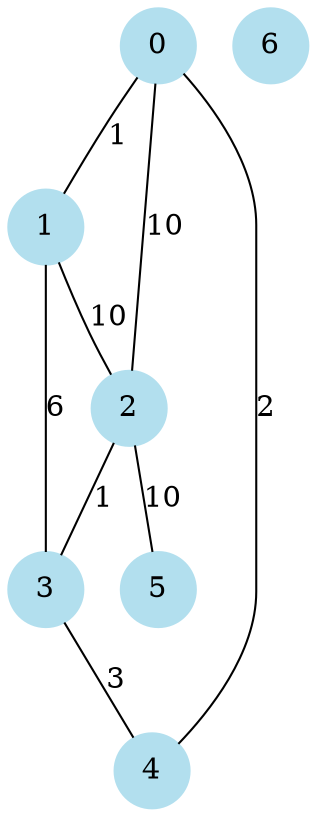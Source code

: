 graph G {
	node [color=lightblue2 shape=circle style=filled]
	0 [label=0]
	1 [label=1]
	2 [label=2]
	3 [label=3]
	4 [label=4]
	5 [label=5]
	6 [label=6]
	0 -- 1 [label=1]
	0 -- 2 [label=10]
	0 -- 4 [label=2]
	1 -- 2 [label=10]
	1 -- 3 [label=6]
	2 -- 3 [label=1]
	2 -- 5 [label=10]
	3 -- 4 [label=3]
}
